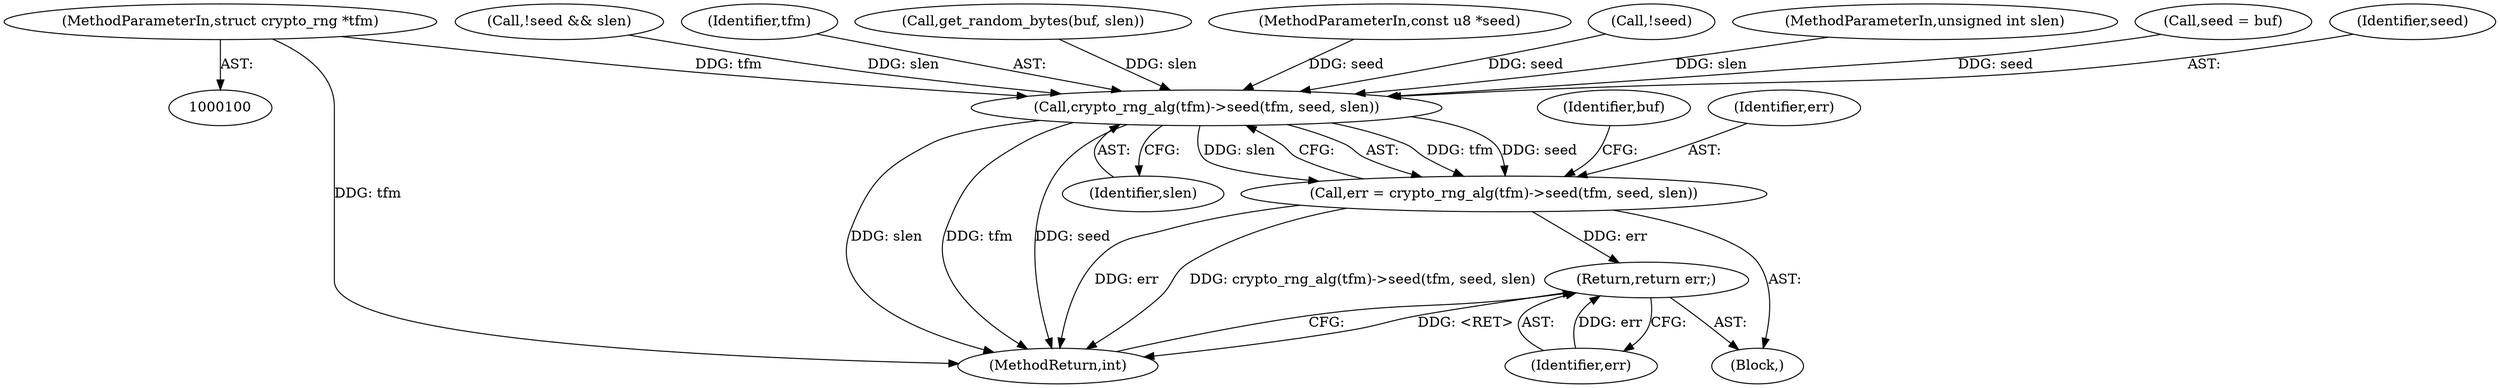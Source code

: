 digraph "0_linux_94f1bb15bed84ad6c893916b7e7b9db6f1d7eec6_1@pointer" {
"1000101" [label="(MethodParameterIn,struct crypto_rng *tfm)"];
"1000135" [label="(Call,crypto_rng_alg(tfm)->seed(tfm, seed, slen))"];
"1000133" [label="(Call,err = crypto_rng_alg(tfm)->seed(tfm, seed, slen))"];
"1000141" [label="(Return,return err;)"];
"1000137" [label="(Identifier,seed)"];
"1000143" [label="(MethodReturn,int)"];
"1000101" [label="(MethodParameterIn,struct crypto_rng *tfm)"];
"1000111" [label="(Call,!seed && slen)"];
"1000136" [label="(Identifier,tfm)"];
"1000127" [label="(Call,get_random_bytes(buf, slen))"];
"1000134" [label="(Identifier,err)"];
"1000141" [label="(Return,return err;)"];
"1000102" [label="(MethodParameterIn,const u8 *seed)"];
"1000140" [label="(Identifier,buf)"];
"1000112" [label="(Call,!seed)"];
"1000103" [label="(MethodParameterIn,unsigned int slen)"];
"1000104" [label="(Block,)"];
"1000142" [label="(Identifier,err)"];
"1000135" [label="(Call,crypto_rng_alg(tfm)->seed(tfm, seed, slen))"];
"1000133" [label="(Call,err = crypto_rng_alg(tfm)->seed(tfm, seed, slen))"];
"1000138" [label="(Identifier,slen)"];
"1000130" [label="(Call,seed = buf)"];
"1000101" -> "1000100"  [label="AST: "];
"1000101" -> "1000143"  [label="DDG: tfm"];
"1000101" -> "1000135"  [label="DDG: tfm"];
"1000135" -> "1000133"  [label="AST: "];
"1000135" -> "1000138"  [label="CFG: "];
"1000136" -> "1000135"  [label="AST: "];
"1000137" -> "1000135"  [label="AST: "];
"1000138" -> "1000135"  [label="AST: "];
"1000133" -> "1000135"  [label="CFG: "];
"1000135" -> "1000143"  [label="DDG: slen"];
"1000135" -> "1000143"  [label="DDG: tfm"];
"1000135" -> "1000143"  [label="DDG: seed"];
"1000135" -> "1000133"  [label="DDG: tfm"];
"1000135" -> "1000133"  [label="DDG: seed"];
"1000135" -> "1000133"  [label="DDG: slen"];
"1000112" -> "1000135"  [label="DDG: seed"];
"1000130" -> "1000135"  [label="DDG: seed"];
"1000102" -> "1000135"  [label="DDG: seed"];
"1000111" -> "1000135"  [label="DDG: slen"];
"1000127" -> "1000135"  [label="DDG: slen"];
"1000103" -> "1000135"  [label="DDG: slen"];
"1000133" -> "1000104"  [label="AST: "];
"1000134" -> "1000133"  [label="AST: "];
"1000140" -> "1000133"  [label="CFG: "];
"1000133" -> "1000143"  [label="DDG: err"];
"1000133" -> "1000143"  [label="DDG: crypto_rng_alg(tfm)->seed(tfm, seed, slen)"];
"1000133" -> "1000141"  [label="DDG: err"];
"1000141" -> "1000104"  [label="AST: "];
"1000141" -> "1000142"  [label="CFG: "];
"1000142" -> "1000141"  [label="AST: "];
"1000143" -> "1000141"  [label="CFG: "];
"1000141" -> "1000143"  [label="DDG: <RET>"];
"1000142" -> "1000141"  [label="DDG: err"];
}
